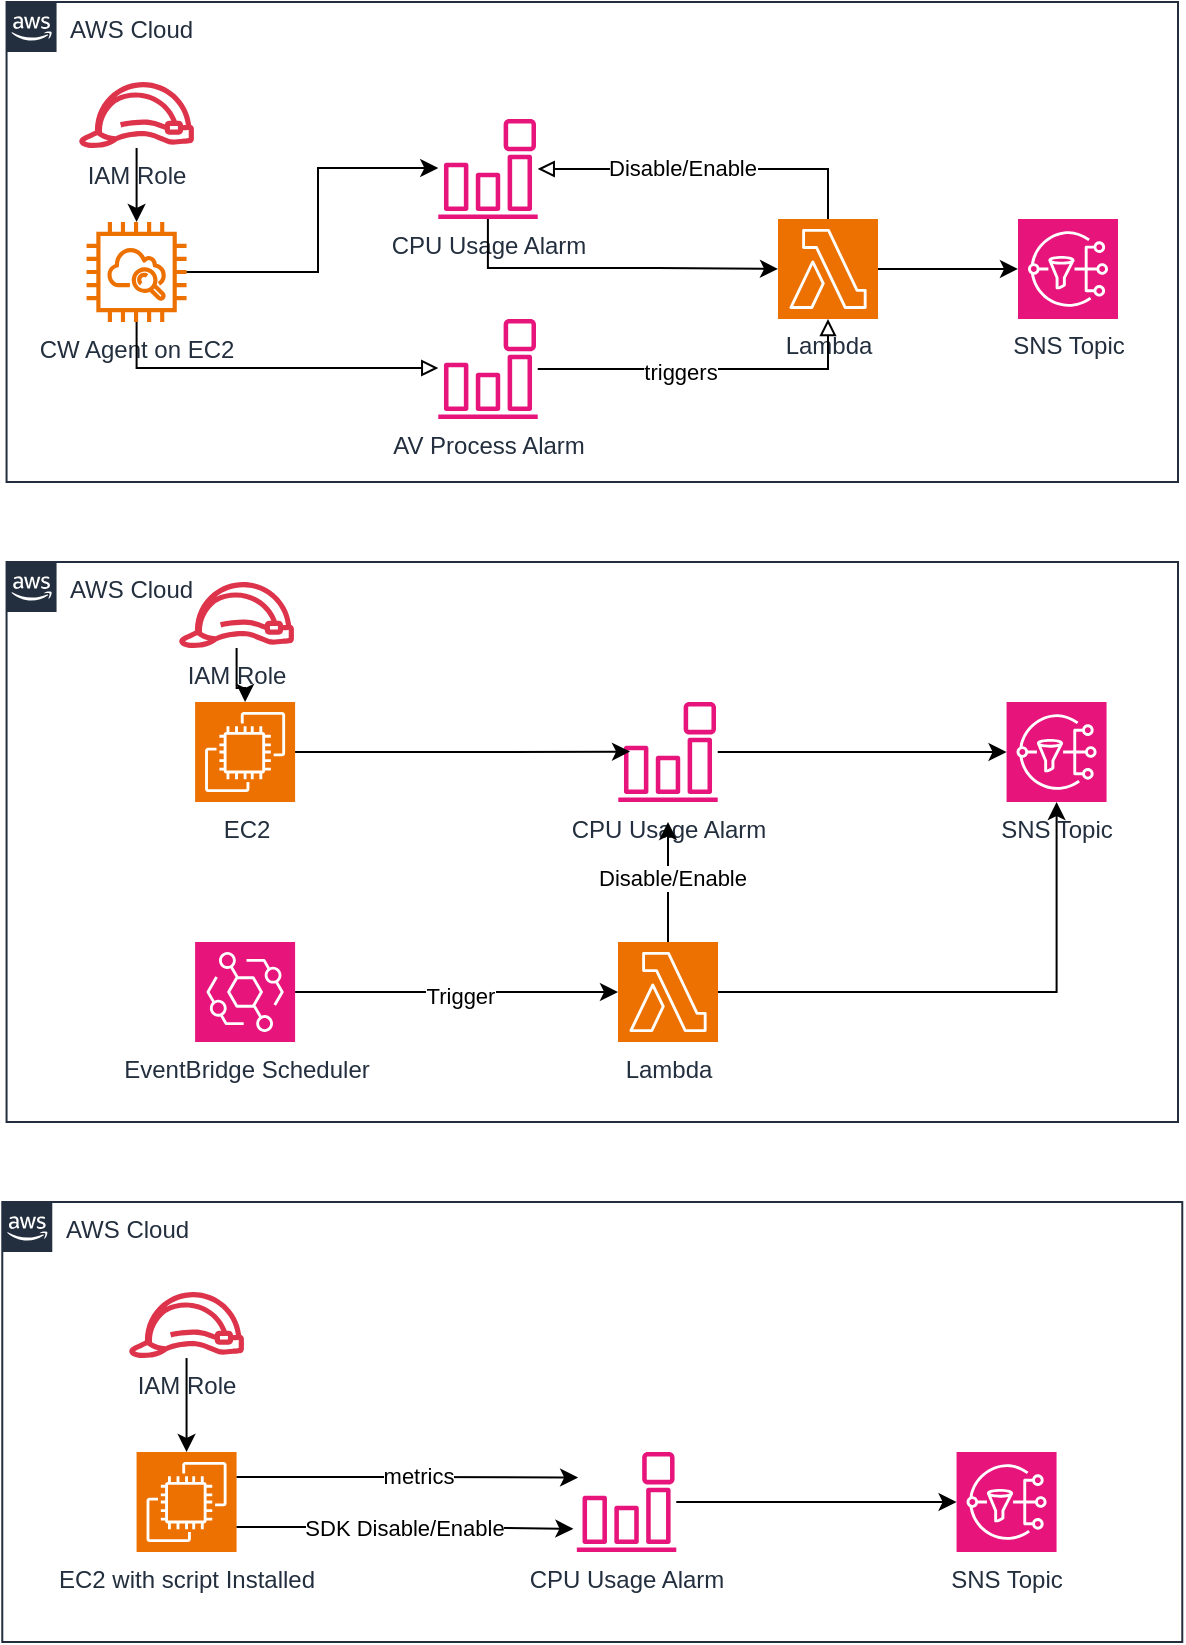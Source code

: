 <mxfile version="24.7.11">
  <diagram name="Page-1" id="NPpZxTKyHDkGEbGbewCJ">
    <mxGraphModel dx="1002" dy="1633" grid="1" gridSize="10" guides="1" tooltips="1" connect="1" arrows="1" fold="1" page="1" pageScale="1" pageWidth="850" pageHeight="1100" math="0" shadow="0">
      <root>
        <mxCell id="0" />
        <mxCell id="1" parent="0" />
        <mxCell id="4sC6nosAnQVyJl_gHEht-1" style="edgeStyle=orthogonalEdgeStyle;rounded=0;orthogonalLoop=1;jettySize=auto;html=1;exitX=0.5;exitY=0;exitDx=0;exitDy=0;exitPerimeter=0;endArrow=block;endFill=0;" parent="1" source="4sC6nosAnQVyJl_gHEht-3" target="4sC6nosAnQVyJl_gHEht-5" edge="1">
          <mxGeometry relative="1" as="geometry" />
        </mxCell>
        <mxCell id="4sC6nosAnQVyJl_gHEht-2" value="Disable/Enable" style="edgeLabel;html=1;align=center;verticalAlign=middle;resizable=0;points=[];" parent="4sC6nosAnQVyJl_gHEht-1" vertex="1" connectable="0">
          <mxGeometry x="0.154" y="-1" relative="1" as="geometry">
            <mxPoint as="offset" />
          </mxGeometry>
        </mxCell>
        <mxCell id="4sC6nosAnQVyJl_gHEht-3" value="Lambda" style="sketch=0;points=[[0,0,0],[0.25,0,0],[0.5,0,0],[0.75,0,0],[1,0,0],[0,1,0],[0.25,1,0],[0.5,1,0],[0.75,1,0],[1,1,0],[0,0.25,0],[0,0.5,0],[0,0.75,0],[1,0.25,0],[1,0.5,0],[1,0.75,0]];outlineConnect=0;fontColor=#232F3E;fillColor=#ED7100;strokeColor=#ffffff;dashed=0;verticalLabelPosition=bottom;verticalAlign=top;align=center;html=1;fontSize=12;fontStyle=0;aspect=fixed;shape=mxgraph.aws4.resourceIcon;resIcon=mxgraph.aws4.lambda;container=0;" parent="1" vertex="1">
          <mxGeometry x="520" y="-51.51" width="50" height="50" as="geometry" />
        </mxCell>
        <mxCell id="4sC6nosAnQVyJl_gHEht-4" value="AV Process Alarm" style="sketch=0;outlineConnect=0;fontColor=#232F3E;gradientColor=none;fillColor=#E7157B;strokeColor=none;dashed=0;verticalLabelPosition=bottom;verticalAlign=top;align=center;html=1;fontSize=12;fontStyle=0;aspect=fixed;pointerEvents=1;shape=mxgraph.aws4.event_event_based;container=0;" parent="1" vertex="1">
          <mxGeometry x="350" y="-1.51" width="50" height="50" as="geometry" />
        </mxCell>
        <mxCell id="4sC6nosAnQVyJl_gHEht-5" value="CPU Usage Alarm" style="sketch=0;outlineConnect=0;fontColor=#232F3E;gradientColor=none;fillColor=#E7157B;strokeColor=none;dashed=0;verticalLabelPosition=bottom;verticalAlign=top;align=center;html=1;fontSize=12;fontStyle=0;aspect=fixed;pointerEvents=1;shape=mxgraph.aws4.event_event_based;container=0;" parent="1" vertex="1">
          <mxGeometry x="350" y="-101.51" width="50" height="50" as="geometry" />
        </mxCell>
        <mxCell id="4sC6nosAnQVyJl_gHEht-6" value="SNS Topic" style="sketch=0;points=[[0,0,0],[0.25,0,0],[0.5,0,0],[0.75,0,0],[1,0,0],[0,1,0],[0.25,1,0],[0.5,1,0],[0.75,1,0],[1,1,0],[0,0.25,0],[0,0.5,0],[0,0.75,0],[1,0.25,0],[1,0.5,0],[1,0.75,0]];outlineConnect=0;fontColor=#232F3E;fillColor=#E7157B;strokeColor=#ffffff;dashed=0;verticalLabelPosition=bottom;verticalAlign=top;align=center;html=1;fontSize=12;fontStyle=0;aspect=fixed;shape=mxgraph.aws4.resourceIcon;resIcon=mxgraph.aws4.sns;container=0;" parent="1" vertex="1">
          <mxGeometry x="640" y="-51.51" width="50" height="50" as="geometry" />
        </mxCell>
        <mxCell id="4sC6nosAnQVyJl_gHEht-7" value="" style="group" parent="1" vertex="1" connectable="0">
          <mxGeometry x="170" y="-120.0" width="58.55" height="120" as="geometry" />
        </mxCell>
        <mxCell id="4sC6nosAnQVyJl_gHEht-8" value="CW Agent on EC2" style="sketch=0;outlineConnect=0;fontColor=#232F3E;gradientColor=none;fillColor=#ED7100;strokeColor=none;dashed=0;verticalLabelPosition=bottom;verticalAlign=top;align=center;html=1;fontSize=12;fontStyle=0;aspect=fixed;pointerEvents=1;shape=mxgraph.aws4.instance_with_cloudwatch2;container=0;" parent="4sC6nosAnQVyJl_gHEht-7" vertex="1">
          <mxGeometry x="4.28" y="70" width="50" height="50" as="geometry" />
        </mxCell>
        <mxCell id="4sC6nosAnQVyJl_gHEht-9" style="edgeStyle=orthogonalEdgeStyle;rounded=0;orthogonalLoop=1;jettySize=auto;html=1;" parent="4sC6nosAnQVyJl_gHEht-7" source="4sC6nosAnQVyJl_gHEht-10" target="4sC6nosAnQVyJl_gHEht-8" edge="1">
          <mxGeometry relative="1" as="geometry" />
        </mxCell>
        <mxCell id="4sC6nosAnQVyJl_gHEht-10" value="IAM Role" style="sketch=0;outlineConnect=0;fontColor=#232F3E;gradientColor=none;fillColor=#DD344C;strokeColor=none;dashed=0;verticalLabelPosition=bottom;verticalAlign=top;align=center;html=1;fontSize=12;fontStyle=0;aspect=fixed;pointerEvents=1;shape=mxgraph.aws4.role;container=0;" parent="4sC6nosAnQVyJl_gHEht-7" vertex="1">
          <mxGeometry width="58.55" height="33.03" as="geometry" />
        </mxCell>
        <mxCell id="4sC6nosAnQVyJl_gHEht-11" style="edgeStyle=orthogonalEdgeStyle;rounded=0;orthogonalLoop=1;jettySize=auto;html=1;entryX=0;entryY=0.5;entryDx=0;entryDy=0;entryPerimeter=0;" parent="1" source="4sC6nosAnQVyJl_gHEht-3" target="4sC6nosAnQVyJl_gHEht-6" edge="1">
          <mxGeometry relative="1" as="geometry" />
        </mxCell>
        <mxCell id="4sC6nosAnQVyJl_gHEht-12" style="edgeStyle=orthogonalEdgeStyle;rounded=0;orthogonalLoop=1;jettySize=auto;html=1;" parent="1" source="4sC6nosAnQVyJl_gHEht-8" target="4sC6nosAnQVyJl_gHEht-5" edge="1">
          <mxGeometry relative="1" as="geometry">
            <Array as="points">
              <mxPoint x="290" y="-25" />
              <mxPoint x="290" y="-77" />
            </Array>
          </mxGeometry>
        </mxCell>
        <mxCell id="4sC6nosAnQVyJl_gHEht-13" style="edgeStyle=orthogonalEdgeStyle;rounded=0;orthogonalLoop=1;jettySize=auto;html=1;endArrow=block;endFill=0;" parent="1" source="4sC6nosAnQVyJl_gHEht-8" target="4sC6nosAnQVyJl_gHEht-4" edge="1">
          <mxGeometry relative="1" as="geometry">
            <Array as="points">
              <mxPoint x="199" y="23" />
            </Array>
          </mxGeometry>
        </mxCell>
        <mxCell id="4sC6nosAnQVyJl_gHEht-14" style="edgeStyle=orthogonalEdgeStyle;rounded=0;orthogonalLoop=1;jettySize=auto;html=1;entryX=0.5;entryY=1;entryDx=0;entryDy=0;entryPerimeter=0;endArrow=block;endFill=0;" parent="1" source="4sC6nosAnQVyJl_gHEht-4" target="4sC6nosAnQVyJl_gHEht-3" edge="1">
          <mxGeometry relative="1" as="geometry" />
        </mxCell>
        <mxCell id="4sC6nosAnQVyJl_gHEht-15" value="triggers" style="edgeLabel;html=1;align=center;verticalAlign=middle;resizable=0;points=[];" parent="4sC6nosAnQVyJl_gHEht-14" vertex="1" connectable="0">
          <mxGeometry x="-0.17" y="-1" relative="1" as="geometry">
            <mxPoint as="offset" />
          </mxGeometry>
        </mxCell>
        <mxCell id="4sC6nosAnQVyJl_gHEht-16" style="edgeStyle=orthogonalEdgeStyle;rounded=0;orthogonalLoop=1;jettySize=auto;html=1;entryX=0;entryY=0.5;entryDx=0;entryDy=0;entryPerimeter=0;" parent="1" source="4sC6nosAnQVyJl_gHEht-5" target="4sC6nosAnQVyJl_gHEht-3" edge="1">
          <mxGeometry relative="1" as="geometry">
            <Array as="points">
              <mxPoint x="375" y="-27" />
              <mxPoint x="460" y="-27" />
            </Array>
          </mxGeometry>
        </mxCell>
        <mxCell id="4sC6nosAnQVyJl_gHEht-17" value="AWS Cloud" style="points=[[0,0],[0.25,0],[0.5,0],[0.75,0],[1,0],[1,0.25],[1,0.5],[1,0.75],[1,1],[0.75,1],[0.5,1],[0.25,1],[0,1],[0,0.75],[0,0.5],[0,0.25]];outlineConnect=0;gradientColor=none;html=1;whiteSpace=wrap;fontSize=12;fontStyle=0;container=1;pointerEvents=0;collapsible=0;recursiveResize=0;shape=mxgraph.aws4.group;grIcon=mxgraph.aws4.group_aws_cloud_alt;strokeColor=#232F3E;fillColor=none;verticalAlign=top;align=left;spacingLeft=30;fontColor=#232F3E;dashed=0;" parent="1" vertex="1">
          <mxGeometry x="134.28" y="-160" width="585.72" height="240" as="geometry" />
        </mxCell>
        <mxCell id="0aKZVHoUoIrLt1A9KMXa-32" value="AWS Cloud" style="points=[[0,0],[0.25,0],[0.5,0],[0.75,0],[1,0],[1,0.25],[1,0.5],[1,0.75],[1,1],[0.75,1],[0.5,1],[0.25,1],[0,1],[0,0.75],[0,0.5],[0,0.25]];outlineConnect=0;gradientColor=none;html=1;whiteSpace=wrap;fontSize=12;fontStyle=0;container=1;pointerEvents=0;collapsible=0;recursiveResize=0;shape=mxgraph.aws4.group;grIcon=mxgraph.aws4.group_aws_cloud_alt;strokeColor=#232F3E;fillColor=none;verticalAlign=top;align=left;spacingLeft=30;fontColor=#232F3E;dashed=0;" vertex="1" parent="1">
          <mxGeometry x="134.28" y="120" width="585.72" height="280" as="geometry" />
        </mxCell>
        <mxCell id="0aKZVHoUoIrLt1A9KMXa-33" value="AWS Cloud" style="points=[[0,0],[0.25,0],[0.5,0],[0.75,0],[1,0],[1,0.25],[1,0.5],[1,0.75],[1,1],[0.75,1],[0.5,1],[0.25,1],[0,1],[0,0.75],[0,0.5],[0,0.25]];outlineConnect=0;gradientColor=none;html=1;whiteSpace=wrap;fontSize=12;fontStyle=0;container=1;pointerEvents=0;collapsible=0;recursiveResize=0;shape=mxgraph.aws4.group;grIcon=mxgraph.aws4.group_aws_cloud_alt;strokeColor=#232F3E;fillColor=none;verticalAlign=top;align=left;spacingLeft=30;fontColor=#232F3E;dashed=0;" vertex="1" parent="1">
          <mxGeometry x="132.14" y="440" width="590" height="220" as="geometry" />
        </mxCell>
        <mxCell id="0aKZVHoUoIrLt1A9KMXa-9" value="" style="group" vertex="1" connectable="0" parent="0aKZVHoUoIrLt1A9KMXa-33">
          <mxGeometry x="62.86" y="45" width="464.28" height="130" as="geometry" />
        </mxCell>
        <mxCell id="0aKZVHoUoIrLt1A9KMXa-10" value="CPU Usage Alarm" style="sketch=0;outlineConnect=0;fontColor=#232F3E;gradientColor=none;fillColor=#E7157B;strokeColor=none;dashed=0;verticalLabelPosition=bottom;verticalAlign=top;align=center;html=1;fontSize=12;fontStyle=0;aspect=fixed;pointerEvents=1;shape=mxgraph.aws4.event_event_based;container=0;" vertex="1" parent="0aKZVHoUoIrLt1A9KMXa-9">
          <mxGeometry x="224.28" y="80" width="50" height="50" as="geometry" />
        </mxCell>
        <mxCell id="0aKZVHoUoIrLt1A9KMXa-11" value="SNS Topic" style="sketch=0;points=[[0,0,0],[0.25,0,0],[0.5,0,0],[0.75,0,0],[1,0,0],[0,1,0],[0.25,1,0],[0.5,1,0],[0.75,1,0],[1,1,0],[0,0.25,0],[0,0.5,0],[0,0.75,0],[1,0.25,0],[1,0.5,0],[1,0.75,0]];outlineConnect=0;fontColor=#232F3E;fillColor=#E7157B;strokeColor=#ffffff;dashed=0;verticalLabelPosition=bottom;verticalAlign=top;align=center;html=1;fontSize=12;fontStyle=0;aspect=fixed;shape=mxgraph.aws4.resourceIcon;resIcon=mxgraph.aws4.sns;container=0;" vertex="1" parent="0aKZVHoUoIrLt1A9KMXa-9">
          <mxGeometry x="414.28" y="80" width="50" height="50" as="geometry" />
        </mxCell>
        <mxCell id="0aKZVHoUoIrLt1A9KMXa-12" value="EC2 with script Installed" style="sketch=0;points=[[0,0,0],[0.25,0,0],[0.5,0,0],[0.75,0,0],[1,0,0],[0,1,0],[0.25,1,0],[0.5,1,0],[0.75,1,0],[1,1,0],[0,0.25,0],[0,0.5,0],[0,0.75,0],[1,0.25,0],[1,0.5,0],[1,0.75,0]];outlineConnect=0;fontColor=#232F3E;fillColor=#ED7100;strokeColor=#ffffff;dashed=0;verticalLabelPosition=bottom;verticalAlign=top;align=center;html=1;fontSize=12;fontStyle=0;aspect=fixed;shape=mxgraph.aws4.resourceIcon;resIcon=mxgraph.aws4.ec2;" vertex="1" parent="0aKZVHoUoIrLt1A9KMXa-9">
          <mxGeometry x="4.28" y="80" width="50" height="50" as="geometry" />
        </mxCell>
        <mxCell id="0aKZVHoUoIrLt1A9KMXa-13" value="IAM Role" style="sketch=0;outlineConnect=0;fontColor=#232F3E;gradientColor=none;fillColor=#DD344C;strokeColor=none;dashed=0;verticalLabelPosition=bottom;verticalAlign=top;align=center;html=1;fontSize=12;fontStyle=0;aspect=fixed;pointerEvents=1;shape=mxgraph.aws4.role;container=0;" vertex="1" parent="0aKZVHoUoIrLt1A9KMXa-9">
          <mxGeometry width="58.55" height="33.03" as="geometry" />
        </mxCell>
        <mxCell id="0aKZVHoUoIrLt1A9KMXa-14" style="edgeStyle=orthogonalEdgeStyle;rounded=0;orthogonalLoop=1;jettySize=auto;html=1;exitX=1;exitY=0.25;exitDx=0;exitDy=0;exitPerimeter=0;entryX=0.013;entryY=0.256;entryDx=0;entryDy=0;entryPerimeter=0;" edge="1" parent="0aKZVHoUoIrLt1A9KMXa-9" source="0aKZVHoUoIrLt1A9KMXa-12" target="0aKZVHoUoIrLt1A9KMXa-10">
          <mxGeometry relative="1" as="geometry" />
        </mxCell>
        <mxCell id="0aKZVHoUoIrLt1A9KMXa-15" value="metrics" style="edgeLabel;html=1;align=center;verticalAlign=middle;resizable=0;points=[];" vertex="1" connectable="0" parent="0aKZVHoUoIrLt1A9KMXa-14">
          <mxGeometry x="0.06" y="1" relative="1" as="geometry">
            <mxPoint as="offset" />
          </mxGeometry>
        </mxCell>
        <mxCell id="0aKZVHoUoIrLt1A9KMXa-16" style="edgeStyle=orthogonalEdgeStyle;rounded=0;orthogonalLoop=1;jettySize=auto;html=1;exitX=1;exitY=0.75;exitDx=0;exitDy=0;exitPerimeter=0;entryX=-0.035;entryY=0.768;entryDx=0;entryDy=0;entryPerimeter=0;" edge="1" parent="0aKZVHoUoIrLt1A9KMXa-9" source="0aKZVHoUoIrLt1A9KMXa-12" target="0aKZVHoUoIrLt1A9KMXa-10">
          <mxGeometry relative="1" as="geometry" />
        </mxCell>
        <mxCell id="0aKZVHoUoIrLt1A9KMXa-17" value="SDK Disable/Enable" style="edgeLabel;html=1;align=center;verticalAlign=middle;resizable=0;points=[];" vertex="1" connectable="0" parent="0aKZVHoUoIrLt1A9KMXa-16">
          <mxGeometry x="-0.012" y="1" relative="1" as="geometry">
            <mxPoint y="1" as="offset" />
          </mxGeometry>
        </mxCell>
        <mxCell id="0aKZVHoUoIrLt1A9KMXa-18" style="edgeStyle=orthogonalEdgeStyle;rounded=0;orthogonalLoop=1;jettySize=auto;html=1;entryX=0;entryY=0.5;entryDx=0;entryDy=0;entryPerimeter=0;" edge="1" parent="0aKZVHoUoIrLt1A9KMXa-9" source="0aKZVHoUoIrLt1A9KMXa-10" target="0aKZVHoUoIrLt1A9KMXa-11">
          <mxGeometry relative="1" as="geometry" />
        </mxCell>
        <mxCell id="0aKZVHoUoIrLt1A9KMXa-19" style="edgeStyle=orthogonalEdgeStyle;rounded=0;orthogonalLoop=1;jettySize=auto;html=1;entryX=0.5;entryY=0;entryDx=0;entryDy=0;entryPerimeter=0;" edge="1" parent="0aKZVHoUoIrLt1A9KMXa-9" source="0aKZVHoUoIrLt1A9KMXa-13" target="0aKZVHoUoIrLt1A9KMXa-12">
          <mxGeometry relative="1" as="geometry" />
        </mxCell>
        <mxCell id="0aKZVHoUoIrLt1A9KMXa-34" value="" style="group" vertex="1" connectable="0" parent="1">
          <mxGeometry x="220" y="130" width="464.28" height="230" as="geometry" />
        </mxCell>
        <mxCell id="0aKZVHoUoIrLt1A9KMXa-24" style="edgeStyle=orthogonalEdgeStyle;rounded=0;orthogonalLoop=1;jettySize=auto;html=1;exitX=1;exitY=0.5;exitDx=0;exitDy=0;exitPerimeter=0;" edge="1" parent="0aKZVHoUoIrLt1A9KMXa-34" source="0aKZVHoUoIrLt1A9KMXa-20" target="4sC6nosAnQVyJl_gHEht-22">
          <mxGeometry relative="1" as="geometry" />
        </mxCell>
        <mxCell id="0aKZVHoUoIrLt1A9KMXa-20" value="Lambda" style="sketch=0;points=[[0,0,0],[0.25,0,0],[0.5,0,0],[0.75,0,0],[1,0,0],[0,1,0],[0.25,1,0],[0.5,1,0],[0.75,1,0],[1,1,0],[0,0.25,0],[0,0.5,0],[0,0.75,0],[1,0.25,0],[1,0.5,0],[1,0.75,0]];outlineConnect=0;fontColor=#232F3E;fillColor=#ED7100;strokeColor=#ffffff;dashed=0;verticalLabelPosition=bottom;verticalAlign=top;align=center;html=1;fontSize=12;fontStyle=0;aspect=fixed;shape=mxgraph.aws4.resourceIcon;resIcon=mxgraph.aws4.lambda;" vertex="1" parent="0aKZVHoUoIrLt1A9KMXa-34">
          <mxGeometry x="220" y="180" width="50" height="50" as="geometry" />
        </mxCell>
        <mxCell id="0aKZVHoUoIrLt1A9KMXa-27" style="edgeStyle=orthogonalEdgeStyle;rounded=0;orthogonalLoop=1;jettySize=auto;html=1;exitX=1;exitY=0.5;exitDx=0;exitDy=0;exitPerimeter=0;" edge="1" parent="0aKZVHoUoIrLt1A9KMXa-34" source="0aKZVHoUoIrLt1A9KMXa-23" target="0aKZVHoUoIrLt1A9KMXa-20">
          <mxGeometry relative="1" as="geometry" />
        </mxCell>
        <mxCell id="0aKZVHoUoIrLt1A9KMXa-28" value="Trigger" style="edgeLabel;html=1;align=center;verticalAlign=middle;resizable=0;points=[];" vertex="1" connectable="0" parent="0aKZVHoUoIrLt1A9KMXa-27">
          <mxGeometry x="0.019" y="-2" relative="1" as="geometry">
            <mxPoint as="offset" />
          </mxGeometry>
        </mxCell>
        <mxCell id="0aKZVHoUoIrLt1A9KMXa-23" value="EventBridge Scheduler" style="sketch=0;points=[[0,0,0],[0.25,0,0],[0.5,0,0],[0.75,0,0],[1,0,0],[0,1,0],[0.25,1,0],[0.5,1,0],[0.75,1,0],[1,1,0],[0,0.25,0],[0,0.5,0],[0,0.75,0],[1,0.25,0],[1,0.5,0],[1,0.75,0]];outlineConnect=0;fontColor=#232F3E;fillColor=#E7157B;strokeColor=#ffffff;dashed=0;verticalLabelPosition=bottom;verticalAlign=top;align=center;html=1;fontSize=12;fontStyle=0;aspect=fixed;shape=mxgraph.aws4.resourceIcon;resIcon=mxgraph.aws4.eventbridge;" vertex="1" parent="0aKZVHoUoIrLt1A9KMXa-34">
          <mxGeometry x="8.55" y="180" width="50" height="50" as="geometry" />
        </mxCell>
        <mxCell id="4sC6nosAnQVyJl_gHEht-21" value="CPU Usage Alarm" style="sketch=0;outlineConnect=0;fontColor=#232F3E;gradientColor=none;fillColor=#E7157B;strokeColor=none;dashed=0;verticalLabelPosition=bottom;verticalAlign=top;align=center;html=1;fontSize=12;fontStyle=0;aspect=fixed;pointerEvents=1;shape=mxgraph.aws4.event_event_based;container=0;" parent="0aKZVHoUoIrLt1A9KMXa-34" vertex="1">
          <mxGeometry x="220" y="60" width="50" height="50" as="geometry" />
        </mxCell>
        <mxCell id="4sC6nosAnQVyJl_gHEht-22" value="SNS Topic" style="sketch=0;points=[[0,0,0],[0.25,0,0],[0.5,0,0],[0.75,0,0],[1,0,0],[0,1,0],[0.25,1,0],[0.5,1,0],[0.75,1,0],[1,1,0],[0,0.25,0],[0,0.5,0],[0,0.75,0],[1,0.25,0],[1,0.5,0],[1,0.75,0]];outlineConnect=0;fontColor=#232F3E;fillColor=#E7157B;strokeColor=#ffffff;dashed=0;verticalLabelPosition=bottom;verticalAlign=top;align=center;html=1;fontSize=12;fontStyle=0;aspect=fixed;shape=mxgraph.aws4.resourceIcon;resIcon=mxgraph.aws4.sns;container=0;" parent="0aKZVHoUoIrLt1A9KMXa-34" vertex="1">
          <mxGeometry x="414.28" y="60" width="50" height="50" as="geometry" />
        </mxCell>
        <mxCell id="4sC6nosAnQVyJl_gHEht-25" value="EC2" style="sketch=0;points=[[0,0,0],[0.25,0,0],[0.5,0,0],[0.75,0,0],[1,0,0],[0,1,0],[0.25,1,0],[0.5,1,0],[0.75,1,0],[1,1,0],[0,0.25,0],[0,0.5,0],[0,0.75,0],[1,0.25,0],[1,0.5,0],[1,0.75,0]];outlineConnect=0;fontColor=#232F3E;fillColor=#ED7100;strokeColor=#ffffff;dashed=0;verticalLabelPosition=bottom;verticalAlign=top;align=center;html=1;fontSize=12;fontStyle=0;aspect=fixed;shape=mxgraph.aws4.resourceIcon;resIcon=mxgraph.aws4.ec2;container=0;" parent="0aKZVHoUoIrLt1A9KMXa-34" vertex="1">
          <mxGeometry x="8.55" y="60" width="50" height="50" as="geometry" />
        </mxCell>
        <mxCell id="4sC6nosAnQVyJl_gHEht-26" value="IAM Role" style="sketch=0;outlineConnect=0;fontColor=#232F3E;gradientColor=none;fillColor=#DD344C;strokeColor=none;dashed=0;verticalLabelPosition=bottom;verticalAlign=top;align=center;html=1;fontSize=12;fontStyle=0;aspect=fixed;pointerEvents=1;shape=mxgraph.aws4.role;container=0;" parent="0aKZVHoUoIrLt1A9KMXa-34" vertex="1">
          <mxGeometry width="58.55" height="33.03" as="geometry" />
        </mxCell>
        <mxCell id="0aKZVHoUoIrLt1A9KMXa-4" style="edgeStyle=orthogonalEdgeStyle;rounded=0;orthogonalLoop=1;jettySize=auto;html=1;entryX=0;entryY=0.5;entryDx=0;entryDy=0;entryPerimeter=0;" edge="1" parent="0aKZVHoUoIrLt1A9KMXa-34" source="4sC6nosAnQVyJl_gHEht-21" target="4sC6nosAnQVyJl_gHEht-22">
          <mxGeometry relative="1" as="geometry" />
        </mxCell>
        <mxCell id="0aKZVHoUoIrLt1A9KMXa-7" style="edgeStyle=orthogonalEdgeStyle;rounded=0;orthogonalLoop=1;jettySize=auto;html=1;entryX=0.5;entryY=0;entryDx=0;entryDy=0;entryPerimeter=0;" edge="1" parent="0aKZVHoUoIrLt1A9KMXa-34" source="4sC6nosAnQVyJl_gHEht-26" target="4sC6nosAnQVyJl_gHEht-25">
          <mxGeometry relative="1" as="geometry" />
        </mxCell>
        <mxCell id="0aKZVHoUoIrLt1A9KMXa-29" style="edgeStyle=orthogonalEdgeStyle;rounded=0;orthogonalLoop=1;jettySize=auto;html=1;exitX=0.5;exitY=0;exitDx=0;exitDy=0;exitPerimeter=0;entryX=0.5;entryY=1.2;entryDx=0;entryDy=0;entryPerimeter=0;" edge="1" parent="0aKZVHoUoIrLt1A9KMXa-34" source="0aKZVHoUoIrLt1A9KMXa-20" target="4sC6nosAnQVyJl_gHEht-21">
          <mxGeometry relative="1" as="geometry" />
        </mxCell>
        <mxCell id="0aKZVHoUoIrLt1A9KMXa-30" value="Disable/Enable" style="edgeLabel;html=1;align=center;verticalAlign=middle;resizable=0;points=[];" vertex="1" connectable="0" parent="0aKZVHoUoIrLt1A9KMXa-29">
          <mxGeometry x="0.067" y="-2" relative="1" as="geometry">
            <mxPoint as="offset" />
          </mxGeometry>
        </mxCell>
        <mxCell id="0aKZVHoUoIrLt1A9KMXa-31" style="edgeStyle=orthogonalEdgeStyle;rounded=0;orthogonalLoop=1;jettySize=auto;html=1;exitX=1;exitY=0.5;exitDx=0;exitDy=0;exitPerimeter=0;entryX=0.118;entryY=0.496;entryDx=0;entryDy=0;entryPerimeter=0;" edge="1" parent="0aKZVHoUoIrLt1A9KMXa-34" source="4sC6nosAnQVyJl_gHEht-25" target="4sC6nosAnQVyJl_gHEht-21">
          <mxGeometry relative="1" as="geometry" />
        </mxCell>
      </root>
    </mxGraphModel>
  </diagram>
</mxfile>
